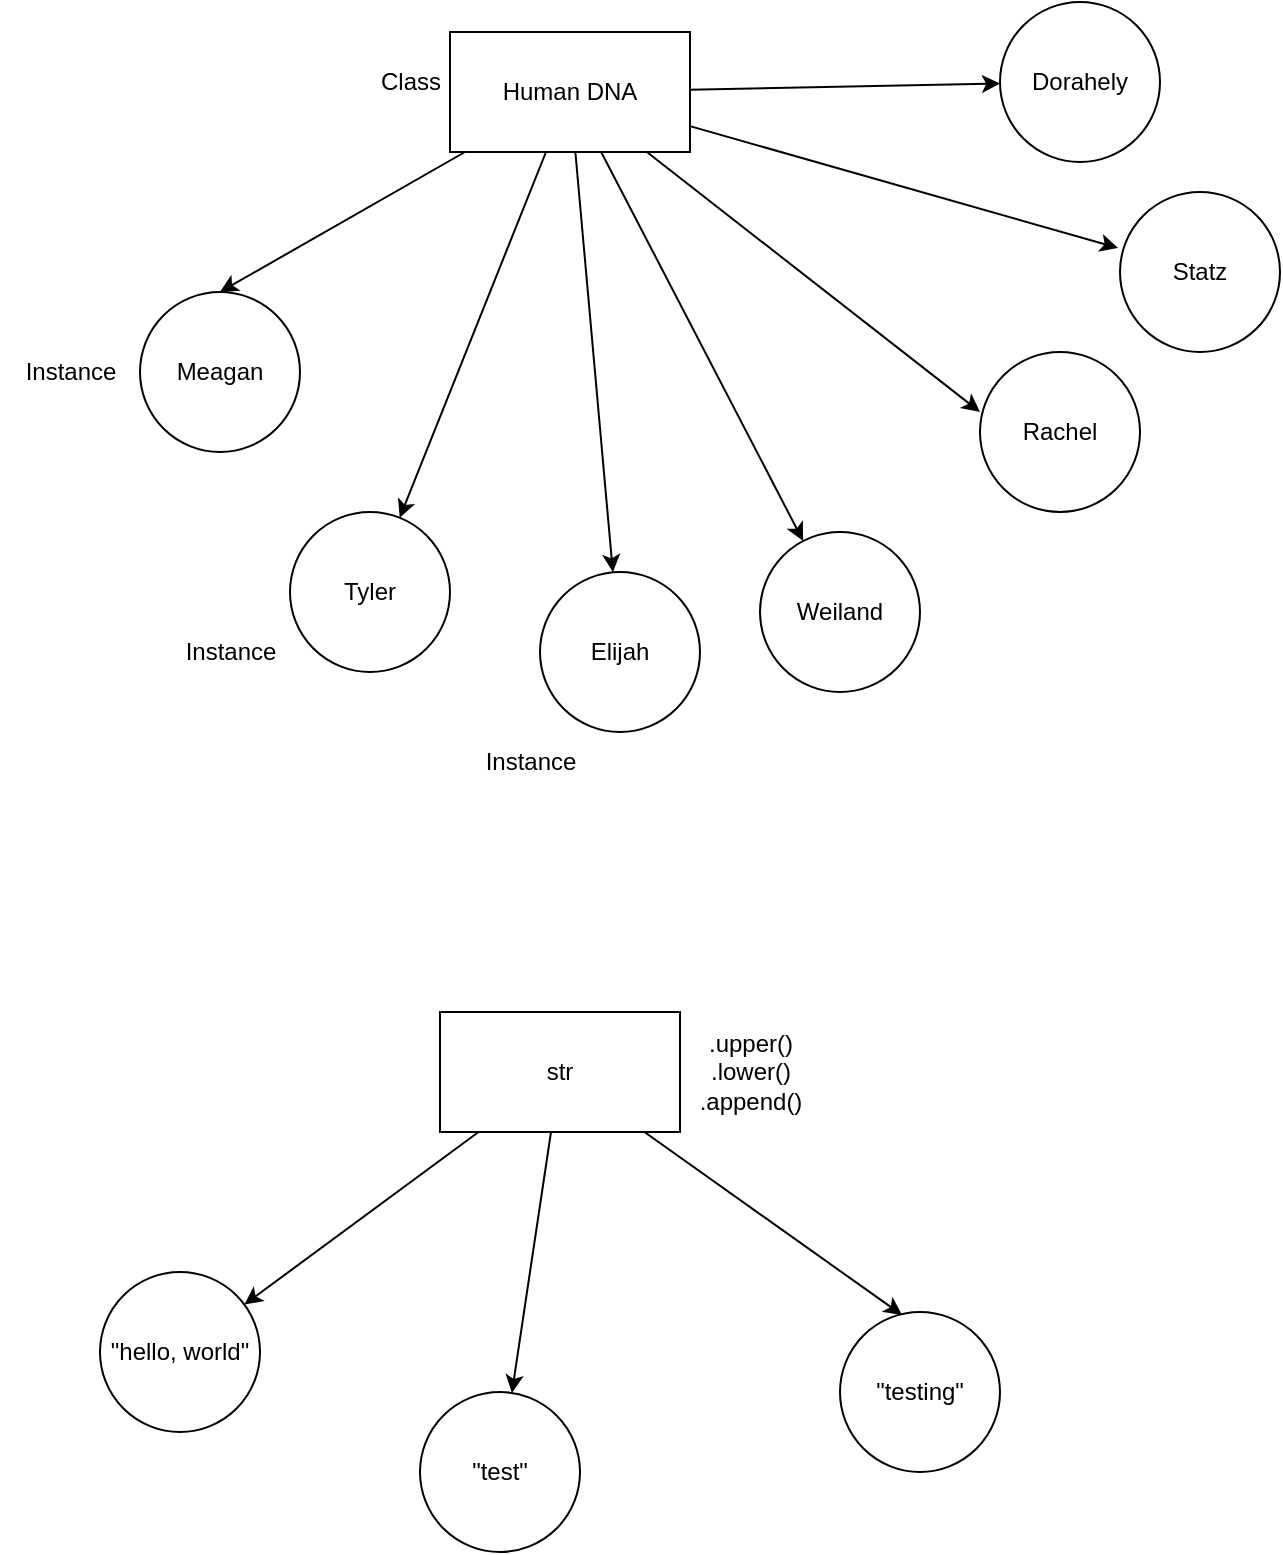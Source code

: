 <mxfile>
    <diagram id="hI1oK-6wqG8MHw6usftD" name="Page-1">
        <mxGraphModel dx="1048" dy="436" grid="1" gridSize="10" guides="1" tooltips="1" connect="1" arrows="1" fold="1" page="1" pageScale="1" pageWidth="850" pageHeight="1100" math="0" shadow="0">
            <root>
                <mxCell id="0"/>
                <mxCell id="1" parent="0"/>
                <mxCell id="4" style="edgeStyle=none;html=1;entryX=0.5;entryY=0;entryDx=0;entryDy=0;" edge="1" parent="1" source="2" target="3">
                    <mxGeometry relative="1" as="geometry"/>
                </mxCell>
                <mxCell id="6" style="edgeStyle=none;html=1;" edge="1" parent="1" source="2" target="5">
                    <mxGeometry relative="1" as="geometry"/>
                </mxCell>
                <mxCell id="15" style="edgeStyle=none;html=1;" edge="1" parent="1" source="2" target="7">
                    <mxGeometry relative="1" as="geometry"/>
                </mxCell>
                <mxCell id="16" style="edgeStyle=none;html=1;entryX=-0.012;entryY=0.35;entryDx=0;entryDy=0;entryPerimeter=0;" edge="1" parent="1" source="2" target="9">
                    <mxGeometry relative="1" as="geometry"/>
                </mxCell>
                <mxCell id="17" style="edgeStyle=none;html=1;" edge="1" parent="1" source="2" target="8">
                    <mxGeometry relative="1" as="geometry"/>
                </mxCell>
                <mxCell id="18" style="edgeStyle=none;html=1;entryX=0;entryY=0.375;entryDx=0;entryDy=0;entryPerimeter=0;" edge="1" parent="1" source="2" target="10">
                    <mxGeometry relative="1" as="geometry"/>
                </mxCell>
                <mxCell id="20" style="edgeStyle=none;html=1;" edge="1" parent="1" source="2" target="19">
                    <mxGeometry relative="1" as="geometry"/>
                </mxCell>
                <mxCell id="2" value="Human DNA" style="whiteSpace=wrap;html=1;" vertex="1" parent="1">
                    <mxGeometry x="305" y="50" width="120" height="60" as="geometry"/>
                </mxCell>
                <mxCell id="3" value="Meagan" style="ellipse;whiteSpace=wrap;html=1;" vertex="1" parent="1">
                    <mxGeometry x="150" y="180" width="80" height="80" as="geometry"/>
                </mxCell>
                <mxCell id="5" value="Tyler" style="ellipse;whiteSpace=wrap;html=1;" vertex="1" parent="1">
                    <mxGeometry x="225" y="290" width="80" height="80" as="geometry"/>
                </mxCell>
                <mxCell id="7" value="Elijah" style="ellipse;whiteSpace=wrap;html=1;" vertex="1" parent="1">
                    <mxGeometry x="350" y="320" width="80" height="80" as="geometry"/>
                </mxCell>
                <mxCell id="8" value="Weiland" style="ellipse;whiteSpace=wrap;html=1;" vertex="1" parent="1">
                    <mxGeometry x="460" y="300" width="80" height="80" as="geometry"/>
                </mxCell>
                <mxCell id="9" value="Statz" style="ellipse;whiteSpace=wrap;html=1;" vertex="1" parent="1">
                    <mxGeometry x="640" y="130" width="80" height="80" as="geometry"/>
                </mxCell>
                <mxCell id="10" value="Rachel" style="ellipse;whiteSpace=wrap;html=1;" vertex="1" parent="1">
                    <mxGeometry x="570" y="210" width="80" height="80" as="geometry"/>
                </mxCell>
                <mxCell id="11" value="Class" style="text;html=1;align=center;verticalAlign=middle;resizable=0;points=[];autosize=1;strokeColor=none;fillColor=none;" vertex="1" parent="1">
                    <mxGeometry x="260" y="60" width="50" height="30" as="geometry"/>
                </mxCell>
                <mxCell id="12" value="Instance" style="text;html=1;align=center;verticalAlign=middle;resizable=0;points=[];autosize=1;strokeColor=none;fillColor=none;" vertex="1" parent="1">
                    <mxGeometry x="80" y="205" width="70" height="30" as="geometry"/>
                </mxCell>
                <mxCell id="13" value="Instance" style="text;html=1;align=center;verticalAlign=middle;resizable=0;points=[];autosize=1;strokeColor=none;fillColor=none;" vertex="1" parent="1">
                    <mxGeometry x="160" y="345" width="70" height="30" as="geometry"/>
                </mxCell>
                <mxCell id="14" value="Instance" style="text;html=1;align=center;verticalAlign=middle;resizable=0;points=[];autosize=1;strokeColor=none;fillColor=none;" vertex="1" parent="1">
                    <mxGeometry x="310" y="400" width="70" height="30" as="geometry"/>
                </mxCell>
                <mxCell id="19" value="Dorahely" style="ellipse;whiteSpace=wrap;html=1;" vertex="1" parent="1">
                    <mxGeometry x="580" y="35" width="80" height="80" as="geometry"/>
                </mxCell>
                <mxCell id="25" style="edgeStyle=none;html=1;" edge="1" parent="1" source="22" target="24">
                    <mxGeometry relative="1" as="geometry"/>
                </mxCell>
                <mxCell id="27" style="edgeStyle=none;html=1;" edge="1" parent="1" source="22" target="26">
                    <mxGeometry relative="1" as="geometry"/>
                </mxCell>
                <mxCell id="29" style="edgeStyle=none;html=1;entryX=0.388;entryY=0.019;entryDx=0;entryDy=0;entryPerimeter=0;" edge="1" parent="1" source="22" target="28">
                    <mxGeometry relative="1" as="geometry"/>
                </mxCell>
                <mxCell id="22" value="str" style="whiteSpace=wrap;html=1;" vertex="1" parent="1">
                    <mxGeometry x="300" y="540" width="120" height="60" as="geometry"/>
                </mxCell>
                <mxCell id="23" value=".upper()&lt;br&gt;.lower()&lt;br&gt;.append()" style="text;html=1;align=center;verticalAlign=middle;resizable=0;points=[];autosize=1;strokeColor=none;fillColor=none;" vertex="1" parent="1">
                    <mxGeometry x="420" y="540" width="70" height="60" as="geometry"/>
                </mxCell>
                <mxCell id="24" value="&quot;hello, world&quot;" style="ellipse;whiteSpace=wrap;html=1;" vertex="1" parent="1">
                    <mxGeometry x="130" y="670" width="80" height="80" as="geometry"/>
                </mxCell>
                <mxCell id="26" value="&quot;test&quot;" style="ellipse;whiteSpace=wrap;html=1;" vertex="1" parent="1">
                    <mxGeometry x="290" y="730" width="80" height="80" as="geometry"/>
                </mxCell>
                <mxCell id="28" value="&quot;testing&quot;" style="ellipse;whiteSpace=wrap;html=1;" vertex="1" parent="1">
                    <mxGeometry x="500" y="690" width="80" height="80" as="geometry"/>
                </mxCell>
            </root>
        </mxGraphModel>
    </diagram>
</mxfile>